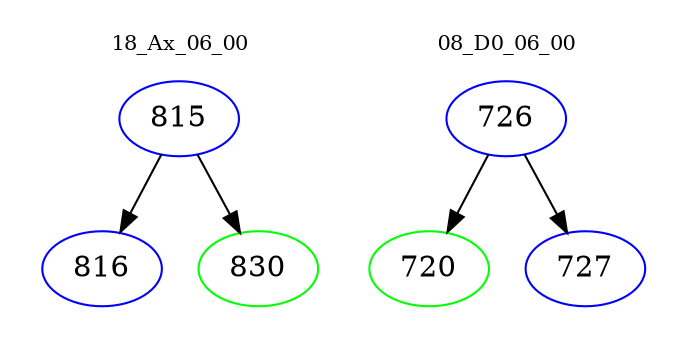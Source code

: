 digraph{
subgraph cluster_0 {
color = white
label = "18_Ax_06_00";
fontsize=10;
T0_815 [label="815", color="blue"]
T0_815 -> T0_816 [color="black"]
T0_816 [label="816", color="blue"]
T0_815 -> T0_830 [color="black"]
T0_830 [label="830", color="green"]
}
subgraph cluster_1 {
color = white
label = "08_D0_06_00";
fontsize=10;
T1_726 [label="726", color="blue"]
T1_726 -> T1_720 [color="black"]
T1_720 [label="720", color="green"]
T1_726 -> T1_727 [color="black"]
T1_727 [label="727", color="blue"]
}
}

